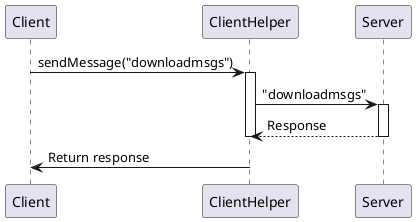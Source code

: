 @startuml
participant Client
participant ClientHelper
participant Server

Client -> ClientHelper: sendMessage("downloadmsgs")
activate ClientHelper
ClientHelper -> Server: "downloadmsgs"
activate Server
Server --> ClientHelper: Response
deactivate Server
deactivate ClientHelper

ClientHelper -> Client: Return response
deactivate ClientHelper

@enduml
